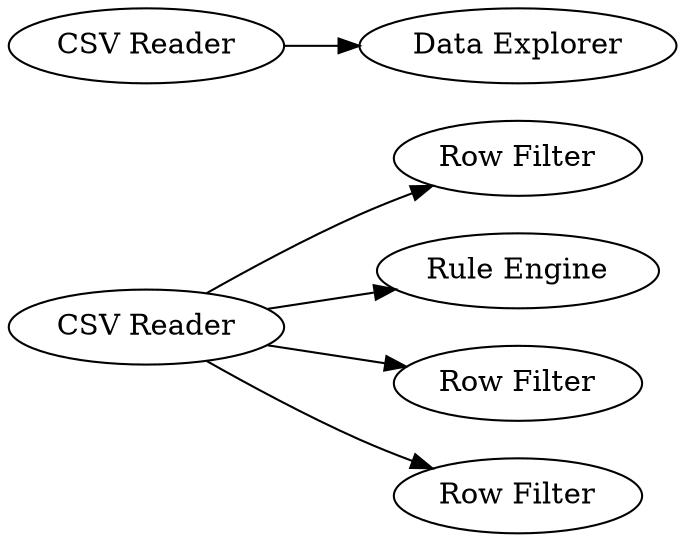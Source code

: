 digraph {
	31 -> 34
	30 -> 2
	31 -> 35
	31 -> 32
	31 -> 33
	35 [label="Rule Engine"]
	34 [label="Row Filter"]
	31 [label="CSV Reader"]
	32 [label="Row Filter"]
	33 [label="Row Filter"]
	30 [label="CSV Reader"]
	2 [label="Data Explorer"]
	rankdir=LR
}
